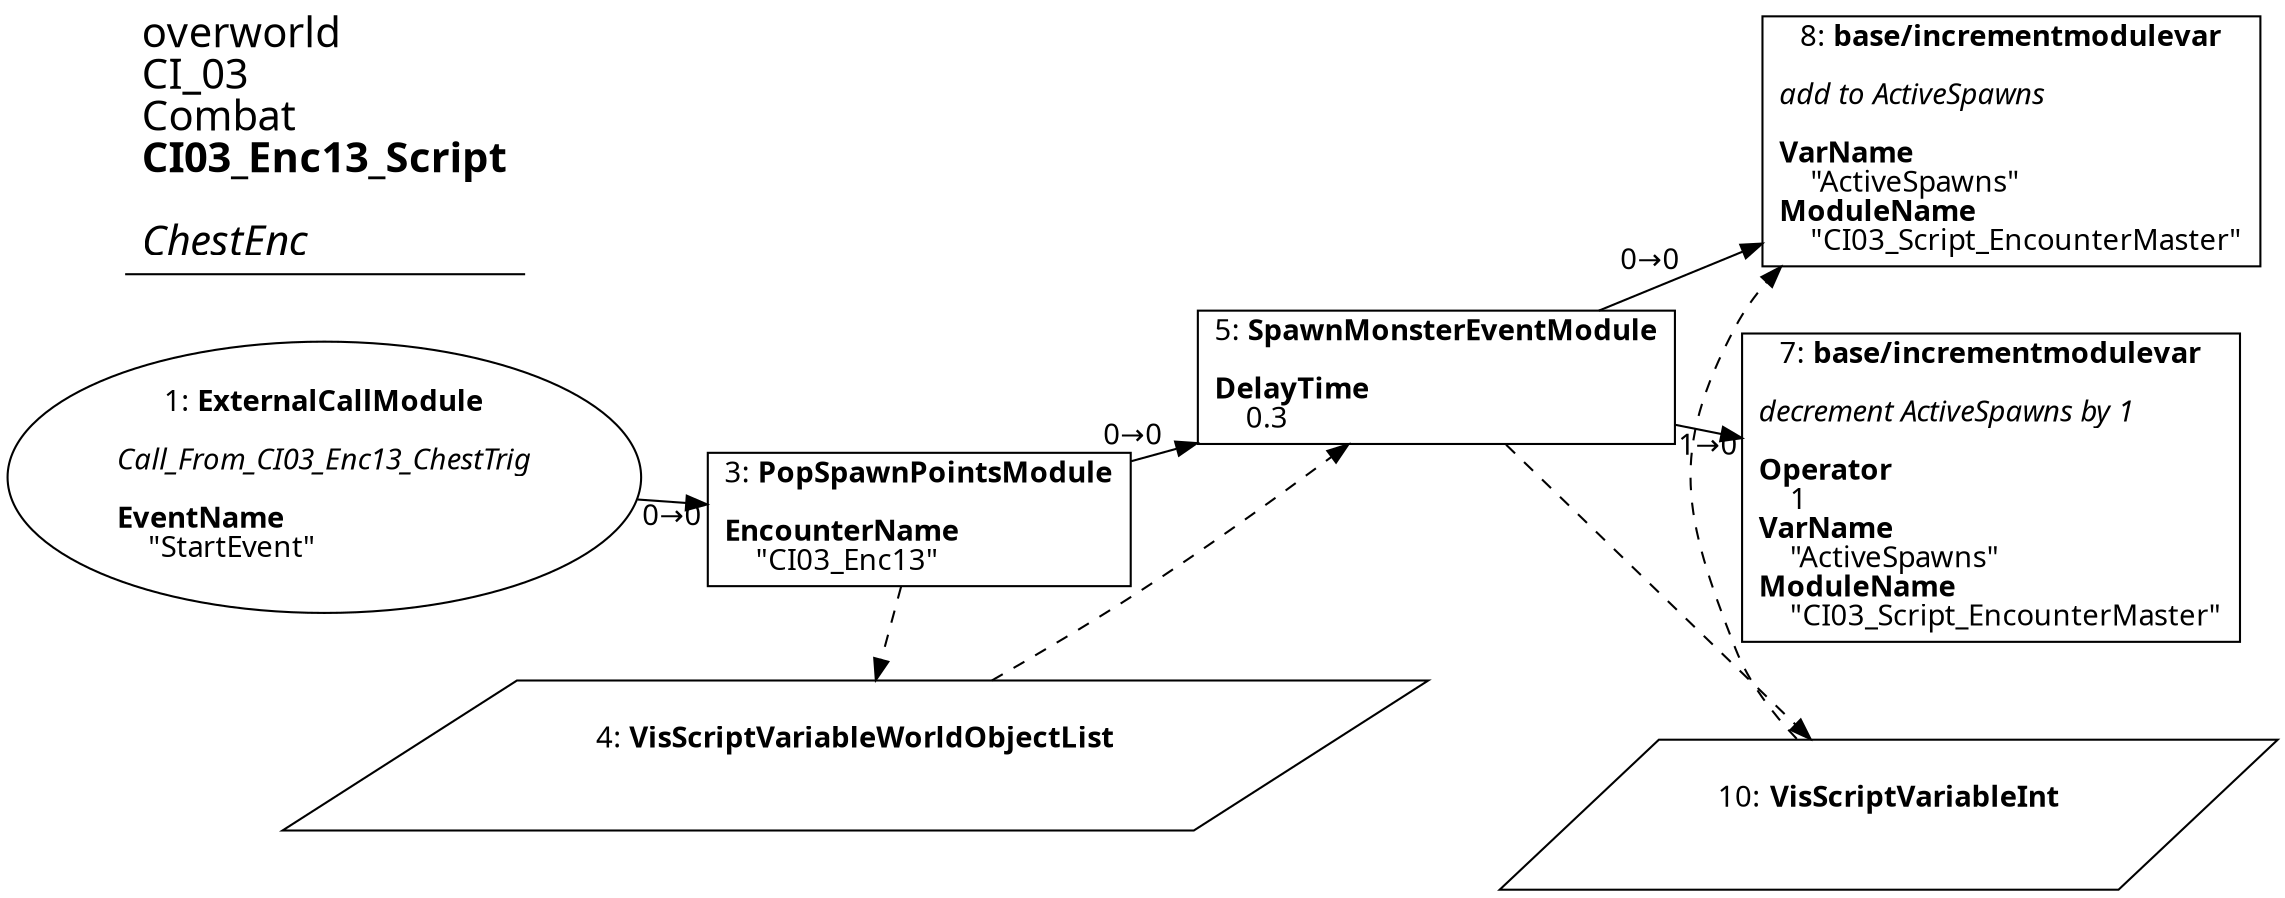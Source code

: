 digraph {
    layout = fdp;
    overlap = prism;
    sep = "+16";
    splines = spline;

    node [ shape = box ];

    graph [ fontname = "Segoe UI" ];
    node [ fontname = "Segoe UI" ];
    edge [ fontname = "Segoe UI" ];

    1 [ label = <1: <b>ExternalCallModule</b><br/><br/><i>Call_From_CI03_Enc13_ChestTrig<br align="left"/></i><br align="left"/><b>EventName</b><br align="left"/>    &quot;StartEvent&quot;<br align="left"/>> ];
    1 [ shape = oval ]
    1 [ pos = "0.257,-0.293!" ];
    1 -> 3 [ label = "0→0" ];

    3 [ label = <3: <b>PopSpawnPointsModule</b><br/><br/><b>EncounterName</b><br align="left"/>    &quot;CI03_Enc13&quot;<br align="left"/>> ];
    3 [ pos = "0.52900004,-0.30800003!" ];
    3 -> 5 [ label = "0→0" ];
    3 -> 4 [ style = dashed ];

    4 [ label = <4: <b>VisScriptVariableWorldObjectList</b><br/><br/>> ];
    4 [ shape = parallelogram ]
    4 [ pos = "0.53800005,-0.441!" ];

    5 [ label = <5: <b>SpawnMonsterEventModule</b><br/><br/><b>DelayTime</b><br align="left"/>    0.3<br align="left"/>> ];
    5 [ pos = "0.883,-0.23900001!" ];
    5 -> 7 [ label = "1→0" ];
    5 -> 8 [ label = "0→0" ];
    4 -> 5 [ style = dashed ];
    5 -> 10 [ style = dashed ];

    7 [ label = <7: <b>base/incrementmodulevar</b><br/><br/><i>decrement ActiveSpawns by 1<br align="left"/></i><br align="left"/><b>Operator</b><br align="left"/>    1<br align="left"/><b>VarName</b><br align="left"/>    &quot;ActiveSpawns&quot;<br align="left"/><b>ModuleName</b><br align="left"/>    &quot;CI03_Script_EncounterMaster&quot;<br align="left"/>> ];
    7 [ pos = "1.2370001,-0.26500002!" ];

    8 [ label = <8: <b>base/incrementmodulevar</b><br/><br/><i>add to ActiveSpawns<br align="left"/></i><br align="left"/><b>VarName</b><br align="left"/>    &quot;ActiveSpawns&quot;<br align="left"/><b>ModuleName</b><br align="left"/>    &quot;CI03_Script_EncounterMaster&quot;<br align="left"/>> ];
    8 [ pos = "1.248,-0.141!" ];
    10 -> 8 [ style = dashed ];

    10 [ label = <10: <b>VisScriptVariableInt</b><br/><br/>> ];
    10 [ shape = parallelogram ]
    10 [ pos = "1.0250001,-0.48200002!" ];

    title [ pos = "0.256,-0.14!" ];
    title [ shape = underline ];
    title [ label = <<font point-size="20">overworld<br align="left"/>CI_03<br align="left"/>Combat<br align="left"/><b>CI03_Enc13_Script</b><br align="left"/><br/><i>ChestEnc</i><br align="left"/></font>> ];
}
